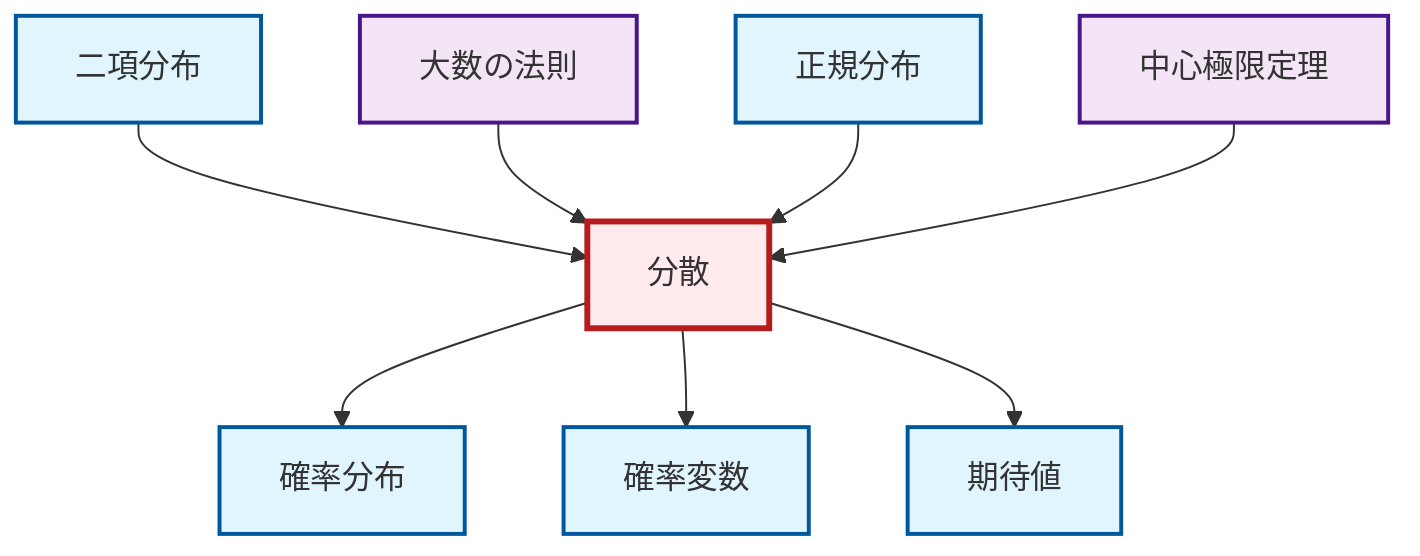 graph TD
    classDef definition fill:#e1f5fe,stroke:#01579b,stroke-width:2px
    classDef theorem fill:#f3e5f5,stroke:#4a148c,stroke-width:2px
    classDef axiom fill:#fff3e0,stroke:#e65100,stroke-width:2px
    classDef example fill:#e8f5e9,stroke:#1b5e20,stroke-width:2px
    classDef current fill:#ffebee,stroke:#b71c1c,stroke-width:3px
    def-expectation["期待値"]:::definition
    def-variance["分散"]:::definition
    thm-central-limit["中心極限定理"]:::theorem
    def-random-variable["確率変数"]:::definition
    def-binomial-distribution["二項分布"]:::definition
    def-normal-distribution["正規分布"]:::definition
    def-probability-distribution["確率分布"]:::definition
    thm-law-of-large-numbers["大数の法則"]:::theorem
    def-binomial-distribution --> def-variance
    def-variance --> def-probability-distribution
    thm-law-of-large-numbers --> def-variance
    def-variance --> def-random-variable
    def-normal-distribution --> def-variance
    def-variance --> def-expectation
    thm-central-limit --> def-variance
    class def-variance current